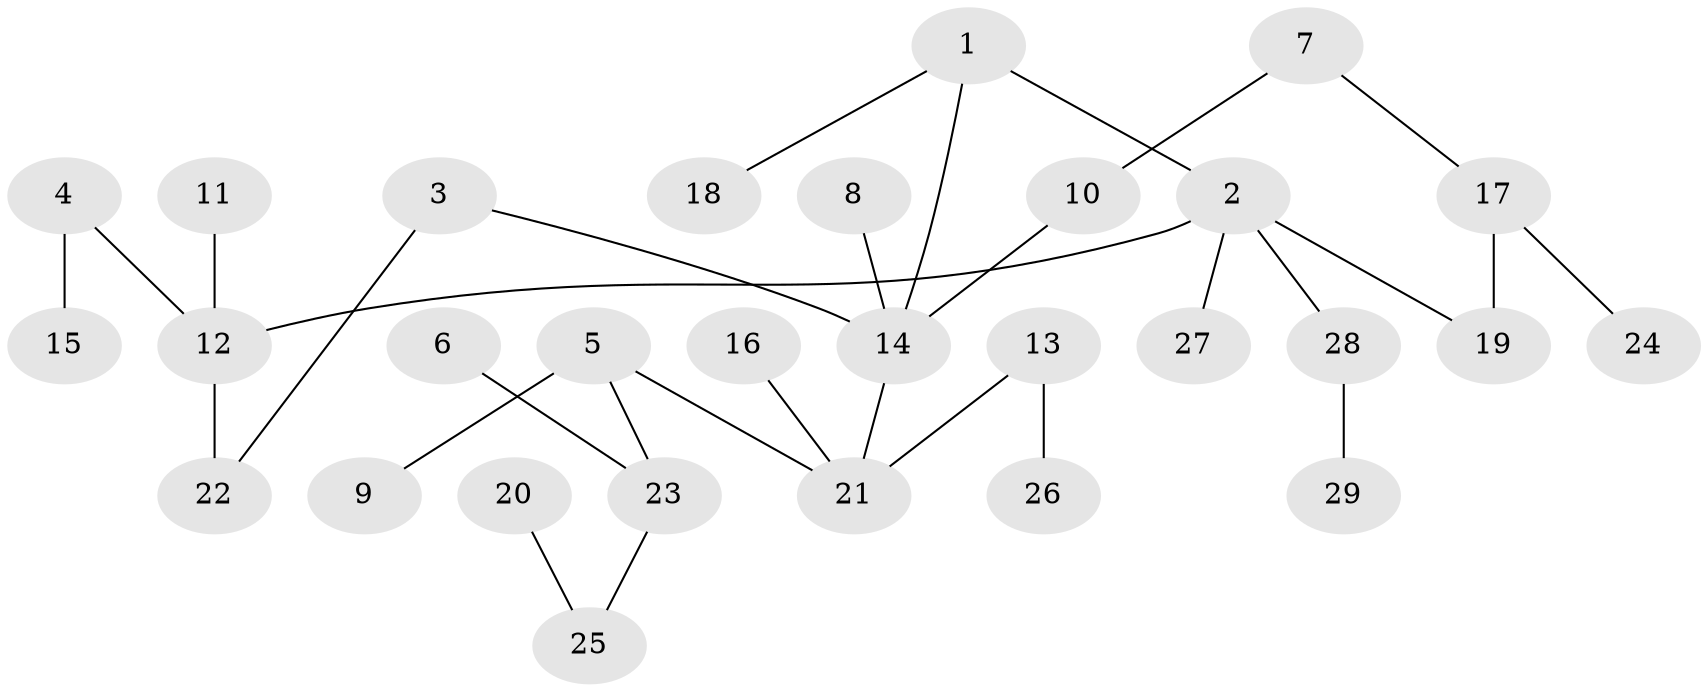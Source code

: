 // original degree distribution, {3: 0.19298245614035087, 7: 0.017543859649122806, 2: 0.17543859649122806, 5: 0.017543859649122806, 6: 0.03508771929824561, 1: 0.5087719298245614, 4: 0.05263157894736842}
// Generated by graph-tools (version 1.1) at 2025/01/03/09/25 03:01:04]
// undirected, 29 vertices, 30 edges
graph export_dot {
graph [start="1"]
  node [color=gray90,style=filled];
  1;
  2;
  3;
  4;
  5;
  6;
  7;
  8;
  9;
  10;
  11;
  12;
  13;
  14;
  15;
  16;
  17;
  18;
  19;
  20;
  21;
  22;
  23;
  24;
  25;
  26;
  27;
  28;
  29;
  1 -- 2 [weight=1.0];
  1 -- 14 [weight=1.0];
  1 -- 18 [weight=1.0];
  2 -- 12 [weight=1.0];
  2 -- 19 [weight=1.0];
  2 -- 27 [weight=1.0];
  2 -- 28 [weight=1.0];
  3 -- 14 [weight=1.0];
  3 -- 22 [weight=1.0];
  4 -- 12 [weight=1.0];
  4 -- 15 [weight=2.0];
  5 -- 9 [weight=1.0];
  5 -- 21 [weight=1.0];
  5 -- 23 [weight=1.0];
  6 -- 23 [weight=1.0];
  7 -- 10 [weight=1.0];
  7 -- 17 [weight=1.0];
  8 -- 14 [weight=1.0];
  10 -- 14 [weight=1.0];
  11 -- 12 [weight=1.0];
  12 -- 22 [weight=1.0];
  13 -- 21 [weight=1.0];
  13 -- 26 [weight=1.0];
  14 -- 21 [weight=1.0];
  16 -- 21 [weight=1.0];
  17 -- 19 [weight=1.0];
  17 -- 24 [weight=1.0];
  20 -- 25 [weight=1.0];
  23 -- 25 [weight=1.0];
  28 -- 29 [weight=1.0];
}

